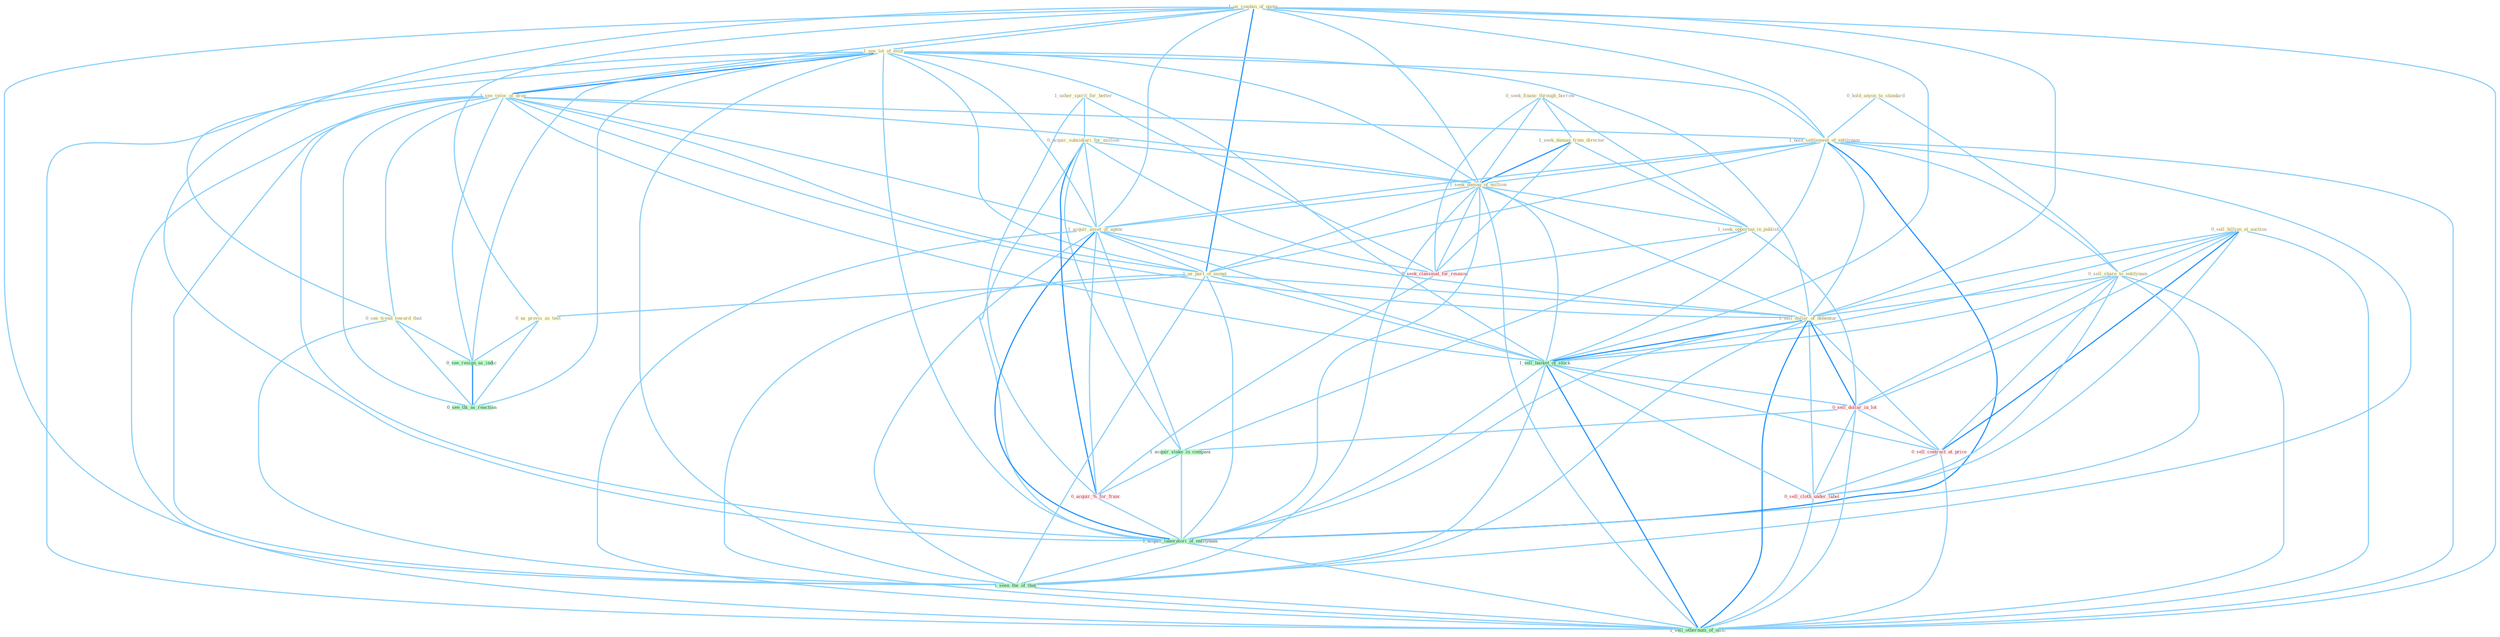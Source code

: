 Graph G{ 
    node
    [shape=polygon,style=filled,width=.5,height=.06,color="#BDFCC9",fixedsize=true,fontsize=4,
    fontcolor="#2f4f4f"];
    {node
    [color="#ffffe0", fontcolor="#8b7d6b"] "1_us_combin_of_quota " "0_hold_anyon_to_standard " "0_seek_financ_through_borrow " "1_seek_damag_from_director " "1_see_lot_of_evid " "1_see_veloc_of_drop " "1_usher_spirit_for_better " "0_acquir_subsidiari_for_million " "1_hold_settlement_of_entitynam " "0_sell_billion_at_auction " "1_seek_damag_of_million " "0_see_trend_toward_that " "1_acquir_asset_of_agenc " "1_seek_opportun_in_publish " "0_sell_share_to_entitynam " "1_us_part_of_monei " "1_sell_dollar_of_debentur " "0_us_provis_as_test "}
{node [color="#fff0f5", fontcolor="#b22222"] "0_seek_classmat_for_reunion " "0_sell_dollar_in_lot " "0_acquir_%_for_franc " "0_sell_contract_at_price " "0_sell_cloth_under_label "}
edge [color="#B0E2FF"];

	"1_us_combin_of_quota " -- "1_see_lot_of_evid " [w="1", color="#87cefa" ];
	"1_us_combin_of_quota " -- "1_see_veloc_of_drop " [w="1", color="#87cefa" ];
	"1_us_combin_of_quota " -- "1_hold_settlement_of_entitynam " [w="1", color="#87cefa" ];
	"1_us_combin_of_quota " -- "1_seek_damag_of_million " [w="1", color="#87cefa" ];
	"1_us_combin_of_quota " -- "1_acquir_asset_of_agenc " [w="1", color="#87cefa" ];
	"1_us_combin_of_quota " -- "1_us_part_of_monei " [w="2", color="#1e90ff" , len=0.8];
	"1_us_combin_of_quota " -- "1_sell_dollar_of_debentur " [w="1", color="#87cefa" ];
	"1_us_combin_of_quota " -- "0_us_provis_as_test " [w="1", color="#87cefa" ];
	"1_us_combin_of_quota " -- "1_sell_basket_of_stock " [w="1", color="#87cefa" ];
	"1_us_combin_of_quota " -- "1_acquir_laboratori_of_entitynam " [w="1", color="#87cefa" ];
	"1_us_combin_of_quota " -- "1_seen_the_of_that " [w="1", color="#87cefa" ];
	"1_us_combin_of_quota " -- "1_sell_othernum_of_offic " [w="1", color="#87cefa" ];
	"0_hold_anyon_to_standard " -- "1_hold_settlement_of_entitynam " [w="1", color="#87cefa" ];
	"0_hold_anyon_to_standard " -- "0_sell_share_to_entitynam " [w="1", color="#87cefa" ];
	"0_seek_financ_through_borrow " -- "1_seek_damag_from_director " [w="1", color="#87cefa" ];
	"0_seek_financ_through_borrow " -- "1_seek_damag_of_million " [w="1", color="#87cefa" ];
	"0_seek_financ_through_borrow " -- "1_seek_opportun_in_publish " [w="1", color="#87cefa" ];
	"0_seek_financ_through_borrow " -- "0_seek_classmat_for_reunion " [w="1", color="#87cefa" ];
	"1_seek_damag_from_director " -- "1_seek_damag_of_million " [w="2", color="#1e90ff" , len=0.8];
	"1_seek_damag_from_director " -- "1_seek_opportun_in_publish " [w="1", color="#87cefa" ];
	"1_seek_damag_from_director " -- "0_seek_classmat_for_reunion " [w="1", color="#87cefa" ];
	"1_see_lot_of_evid " -- "1_see_veloc_of_drop " [w="2", color="#1e90ff" , len=0.8];
	"1_see_lot_of_evid " -- "1_hold_settlement_of_entitynam " [w="1", color="#87cefa" ];
	"1_see_lot_of_evid " -- "1_seek_damag_of_million " [w="1", color="#87cefa" ];
	"1_see_lot_of_evid " -- "0_see_trend_toward_that " [w="1", color="#87cefa" ];
	"1_see_lot_of_evid " -- "1_acquir_asset_of_agenc " [w="1", color="#87cefa" ];
	"1_see_lot_of_evid " -- "1_us_part_of_monei " [w="1", color="#87cefa" ];
	"1_see_lot_of_evid " -- "1_sell_dollar_of_debentur " [w="1", color="#87cefa" ];
	"1_see_lot_of_evid " -- "1_sell_basket_of_stock " [w="1", color="#87cefa" ];
	"1_see_lot_of_evid " -- "0_see_resign_as_indic " [w="1", color="#87cefa" ];
	"1_see_lot_of_evid " -- "1_acquir_laboratori_of_entitynam " [w="1", color="#87cefa" ];
	"1_see_lot_of_evid " -- "1_seen_the_of_that " [w="1", color="#87cefa" ];
	"1_see_lot_of_evid " -- "1_sell_othernum_of_offic " [w="1", color="#87cefa" ];
	"1_see_lot_of_evid " -- "0_see_thi_as_reaction " [w="1", color="#87cefa" ];
	"1_see_veloc_of_drop " -- "1_hold_settlement_of_entitynam " [w="1", color="#87cefa" ];
	"1_see_veloc_of_drop " -- "1_seek_damag_of_million " [w="1", color="#87cefa" ];
	"1_see_veloc_of_drop " -- "0_see_trend_toward_that " [w="1", color="#87cefa" ];
	"1_see_veloc_of_drop " -- "1_acquir_asset_of_agenc " [w="1", color="#87cefa" ];
	"1_see_veloc_of_drop " -- "1_us_part_of_monei " [w="1", color="#87cefa" ];
	"1_see_veloc_of_drop " -- "1_sell_dollar_of_debentur " [w="1", color="#87cefa" ];
	"1_see_veloc_of_drop " -- "1_sell_basket_of_stock " [w="1", color="#87cefa" ];
	"1_see_veloc_of_drop " -- "0_see_resign_as_indic " [w="1", color="#87cefa" ];
	"1_see_veloc_of_drop " -- "1_acquir_laboratori_of_entitynam " [w="1", color="#87cefa" ];
	"1_see_veloc_of_drop " -- "1_seen_the_of_that " [w="1", color="#87cefa" ];
	"1_see_veloc_of_drop " -- "1_sell_othernum_of_offic " [w="1", color="#87cefa" ];
	"1_see_veloc_of_drop " -- "0_see_thi_as_reaction " [w="1", color="#87cefa" ];
	"1_usher_spirit_for_better " -- "0_acquir_subsidiari_for_million " [w="1", color="#87cefa" ];
	"1_usher_spirit_for_better " -- "0_seek_classmat_for_reunion " [w="1", color="#87cefa" ];
	"1_usher_spirit_for_better " -- "0_acquir_%_for_franc " [w="1", color="#87cefa" ];
	"0_acquir_subsidiari_for_million " -- "1_seek_damag_of_million " [w="1", color="#87cefa" ];
	"0_acquir_subsidiari_for_million " -- "1_acquir_asset_of_agenc " [w="1", color="#87cefa" ];
	"0_acquir_subsidiari_for_million " -- "0_seek_classmat_for_reunion " [w="1", color="#87cefa" ];
	"0_acquir_subsidiari_for_million " -- "1_acquir_stake_in_compani " [w="1", color="#87cefa" ];
	"0_acquir_subsidiari_for_million " -- "0_acquir_%_for_franc " [w="2", color="#1e90ff" , len=0.8];
	"0_acquir_subsidiari_for_million " -- "1_acquir_laboratori_of_entitynam " [w="1", color="#87cefa" ];
	"1_hold_settlement_of_entitynam " -- "1_seek_damag_of_million " [w="1", color="#87cefa" ];
	"1_hold_settlement_of_entitynam " -- "1_acquir_asset_of_agenc " [w="1", color="#87cefa" ];
	"1_hold_settlement_of_entitynam " -- "0_sell_share_to_entitynam " [w="1", color="#87cefa" ];
	"1_hold_settlement_of_entitynam " -- "1_us_part_of_monei " [w="1", color="#87cefa" ];
	"1_hold_settlement_of_entitynam " -- "1_sell_dollar_of_debentur " [w="1", color="#87cefa" ];
	"1_hold_settlement_of_entitynam " -- "1_sell_basket_of_stock " [w="1", color="#87cefa" ];
	"1_hold_settlement_of_entitynam " -- "1_acquir_laboratori_of_entitynam " [w="2", color="#1e90ff" , len=0.8];
	"1_hold_settlement_of_entitynam " -- "1_seen_the_of_that " [w="1", color="#87cefa" ];
	"1_hold_settlement_of_entitynam " -- "1_sell_othernum_of_offic " [w="1", color="#87cefa" ];
	"0_sell_billion_at_auction " -- "0_sell_share_to_entitynam " [w="1", color="#87cefa" ];
	"0_sell_billion_at_auction " -- "1_sell_dollar_of_debentur " [w="1", color="#87cefa" ];
	"0_sell_billion_at_auction " -- "1_sell_basket_of_stock " [w="1", color="#87cefa" ];
	"0_sell_billion_at_auction " -- "0_sell_dollar_in_lot " [w="1", color="#87cefa" ];
	"0_sell_billion_at_auction " -- "0_sell_contract_at_price " [w="2", color="#1e90ff" , len=0.8];
	"0_sell_billion_at_auction " -- "0_sell_cloth_under_label " [w="1", color="#87cefa" ];
	"0_sell_billion_at_auction " -- "1_sell_othernum_of_offic " [w="1", color="#87cefa" ];
	"1_seek_damag_of_million " -- "1_acquir_asset_of_agenc " [w="1", color="#87cefa" ];
	"1_seek_damag_of_million " -- "1_seek_opportun_in_publish " [w="1", color="#87cefa" ];
	"1_seek_damag_of_million " -- "1_us_part_of_monei " [w="1", color="#87cefa" ];
	"1_seek_damag_of_million " -- "1_sell_dollar_of_debentur " [w="1", color="#87cefa" ];
	"1_seek_damag_of_million " -- "0_seek_classmat_for_reunion " [w="1", color="#87cefa" ];
	"1_seek_damag_of_million " -- "1_sell_basket_of_stock " [w="1", color="#87cefa" ];
	"1_seek_damag_of_million " -- "1_acquir_laboratori_of_entitynam " [w="1", color="#87cefa" ];
	"1_seek_damag_of_million " -- "1_seen_the_of_that " [w="1", color="#87cefa" ];
	"1_seek_damag_of_million " -- "1_sell_othernum_of_offic " [w="1", color="#87cefa" ];
	"0_see_trend_toward_that " -- "0_see_resign_as_indic " [w="1", color="#87cefa" ];
	"0_see_trend_toward_that " -- "1_seen_the_of_that " [w="1", color="#87cefa" ];
	"0_see_trend_toward_that " -- "0_see_thi_as_reaction " [w="1", color="#87cefa" ];
	"1_acquir_asset_of_agenc " -- "1_us_part_of_monei " [w="1", color="#87cefa" ];
	"1_acquir_asset_of_agenc " -- "1_sell_dollar_of_debentur " [w="1", color="#87cefa" ];
	"1_acquir_asset_of_agenc " -- "1_sell_basket_of_stock " [w="1", color="#87cefa" ];
	"1_acquir_asset_of_agenc " -- "1_acquir_stake_in_compani " [w="1", color="#87cefa" ];
	"1_acquir_asset_of_agenc " -- "0_acquir_%_for_franc " [w="1", color="#87cefa" ];
	"1_acquir_asset_of_agenc " -- "1_acquir_laboratori_of_entitynam " [w="2", color="#1e90ff" , len=0.8];
	"1_acquir_asset_of_agenc " -- "1_seen_the_of_that " [w="1", color="#87cefa" ];
	"1_acquir_asset_of_agenc " -- "1_sell_othernum_of_offic " [w="1", color="#87cefa" ];
	"1_seek_opportun_in_publish " -- "0_seek_classmat_for_reunion " [w="1", color="#87cefa" ];
	"1_seek_opportun_in_publish " -- "0_sell_dollar_in_lot " [w="1", color="#87cefa" ];
	"1_seek_opportun_in_publish " -- "1_acquir_stake_in_compani " [w="1", color="#87cefa" ];
	"0_sell_share_to_entitynam " -- "1_sell_dollar_of_debentur " [w="1", color="#87cefa" ];
	"0_sell_share_to_entitynam " -- "1_sell_basket_of_stock " [w="1", color="#87cefa" ];
	"0_sell_share_to_entitynam " -- "0_sell_dollar_in_lot " [w="1", color="#87cefa" ];
	"0_sell_share_to_entitynam " -- "0_sell_contract_at_price " [w="1", color="#87cefa" ];
	"0_sell_share_to_entitynam " -- "1_acquir_laboratori_of_entitynam " [w="1", color="#87cefa" ];
	"0_sell_share_to_entitynam " -- "0_sell_cloth_under_label " [w="1", color="#87cefa" ];
	"0_sell_share_to_entitynam " -- "1_sell_othernum_of_offic " [w="1", color="#87cefa" ];
	"1_us_part_of_monei " -- "1_sell_dollar_of_debentur " [w="1", color="#87cefa" ];
	"1_us_part_of_monei " -- "0_us_provis_as_test " [w="1", color="#87cefa" ];
	"1_us_part_of_monei " -- "1_sell_basket_of_stock " [w="1", color="#87cefa" ];
	"1_us_part_of_monei " -- "1_acquir_laboratori_of_entitynam " [w="1", color="#87cefa" ];
	"1_us_part_of_monei " -- "1_seen_the_of_that " [w="1", color="#87cefa" ];
	"1_us_part_of_monei " -- "1_sell_othernum_of_offic " [w="1", color="#87cefa" ];
	"1_sell_dollar_of_debentur " -- "1_sell_basket_of_stock " [w="2", color="#1e90ff" , len=0.8];
	"1_sell_dollar_of_debentur " -- "0_sell_dollar_in_lot " [w="2", color="#1e90ff" , len=0.8];
	"1_sell_dollar_of_debentur " -- "0_sell_contract_at_price " [w="1", color="#87cefa" ];
	"1_sell_dollar_of_debentur " -- "1_acquir_laboratori_of_entitynam " [w="1", color="#87cefa" ];
	"1_sell_dollar_of_debentur " -- "0_sell_cloth_under_label " [w="1", color="#87cefa" ];
	"1_sell_dollar_of_debentur " -- "1_seen_the_of_that " [w="1", color="#87cefa" ];
	"1_sell_dollar_of_debentur " -- "1_sell_othernum_of_offic " [w="2", color="#1e90ff" , len=0.8];
	"0_us_provis_as_test " -- "0_see_resign_as_indic " [w="1", color="#87cefa" ];
	"0_us_provis_as_test " -- "0_see_thi_as_reaction " [w="1", color="#87cefa" ];
	"0_seek_classmat_for_reunion " -- "0_acquir_%_for_franc " [w="1", color="#87cefa" ];
	"1_sell_basket_of_stock " -- "0_sell_dollar_in_lot " [w="1", color="#87cefa" ];
	"1_sell_basket_of_stock " -- "0_sell_contract_at_price " [w="1", color="#87cefa" ];
	"1_sell_basket_of_stock " -- "1_acquir_laboratori_of_entitynam " [w="1", color="#87cefa" ];
	"1_sell_basket_of_stock " -- "0_sell_cloth_under_label " [w="1", color="#87cefa" ];
	"1_sell_basket_of_stock " -- "1_seen_the_of_that " [w="1", color="#87cefa" ];
	"1_sell_basket_of_stock " -- "1_sell_othernum_of_offic " [w="2", color="#1e90ff" , len=0.8];
	"0_sell_dollar_in_lot " -- "1_acquir_stake_in_compani " [w="1", color="#87cefa" ];
	"0_sell_dollar_in_lot " -- "0_sell_contract_at_price " [w="1", color="#87cefa" ];
	"0_sell_dollar_in_lot " -- "0_sell_cloth_under_label " [w="1", color="#87cefa" ];
	"0_sell_dollar_in_lot " -- "1_sell_othernum_of_offic " [w="1", color="#87cefa" ];
	"0_see_resign_as_indic " -- "0_see_thi_as_reaction " [w="2", color="#1e90ff" , len=0.8];
	"1_acquir_stake_in_compani " -- "0_acquir_%_for_franc " [w="1", color="#87cefa" ];
	"1_acquir_stake_in_compani " -- "1_acquir_laboratori_of_entitynam " [w="1", color="#87cefa" ];
	"0_acquir_%_for_franc " -- "1_acquir_laboratori_of_entitynam " [w="1", color="#87cefa" ];
	"0_sell_contract_at_price " -- "0_sell_cloth_under_label " [w="1", color="#87cefa" ];
	"0_sell_contract_at_price " -- "1_sell_othernum_of_offic " [w="1", color="#87cefa" ];
	"1_acquir_laboratori_of_entitynam " -- "1_seen_the_of_that " [w="1", color="#87cefa" ];
	"1_acquir_laboratori_of_entitynam " -- "1_sell_othernum_of_offic " [w="1", color="#87cefa" ];
	"0_sell_cloth_under_label " -- "1_sell_othernum_of_offic " [w="1", color="#87cefa" ];
	"1_seen_the_of_that " -- "1_sell_othernum_of_offic " [w="1", color="#87cefa" ];
}